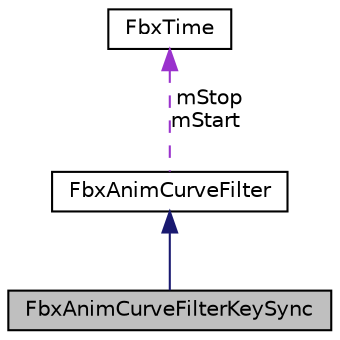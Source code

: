 digraph "FbxAnimCurveFilterKeySync"
{
  edge [fontname="Helvetica",fontsize="10",labelfontname="Helvetica",labelfontsize="10"];
  node [fontname="Helvetica",fontsize="10",shape=record];
  Node2 [label="FbxAnimCurveFilterKeySync",height=0.2,width=0.4,color="black", fillcolor="grey75", style="filled", fontcolor="black"];
  Node3 -> Node2 [dir="back",color="midnightblue",fontsize="10",style="solid"];
  Node3 [label="FbxAnimCurveFilter",height=0.2,width=0.4,color="black", fillcolor="white", style="filled",URL="$class_fbx_anim_curve_filter.html"];
  Node4 -> Node3 [dir="back",color="darkorchid3",fontsize="10",style="dashed",label=" mStop\nmStart" ];
  Node4 [label="FbxTime",height=0.2,width=0.4,color="black", fillcolor="white", style="filled",URL="$class_fbx_time.html"];
}
